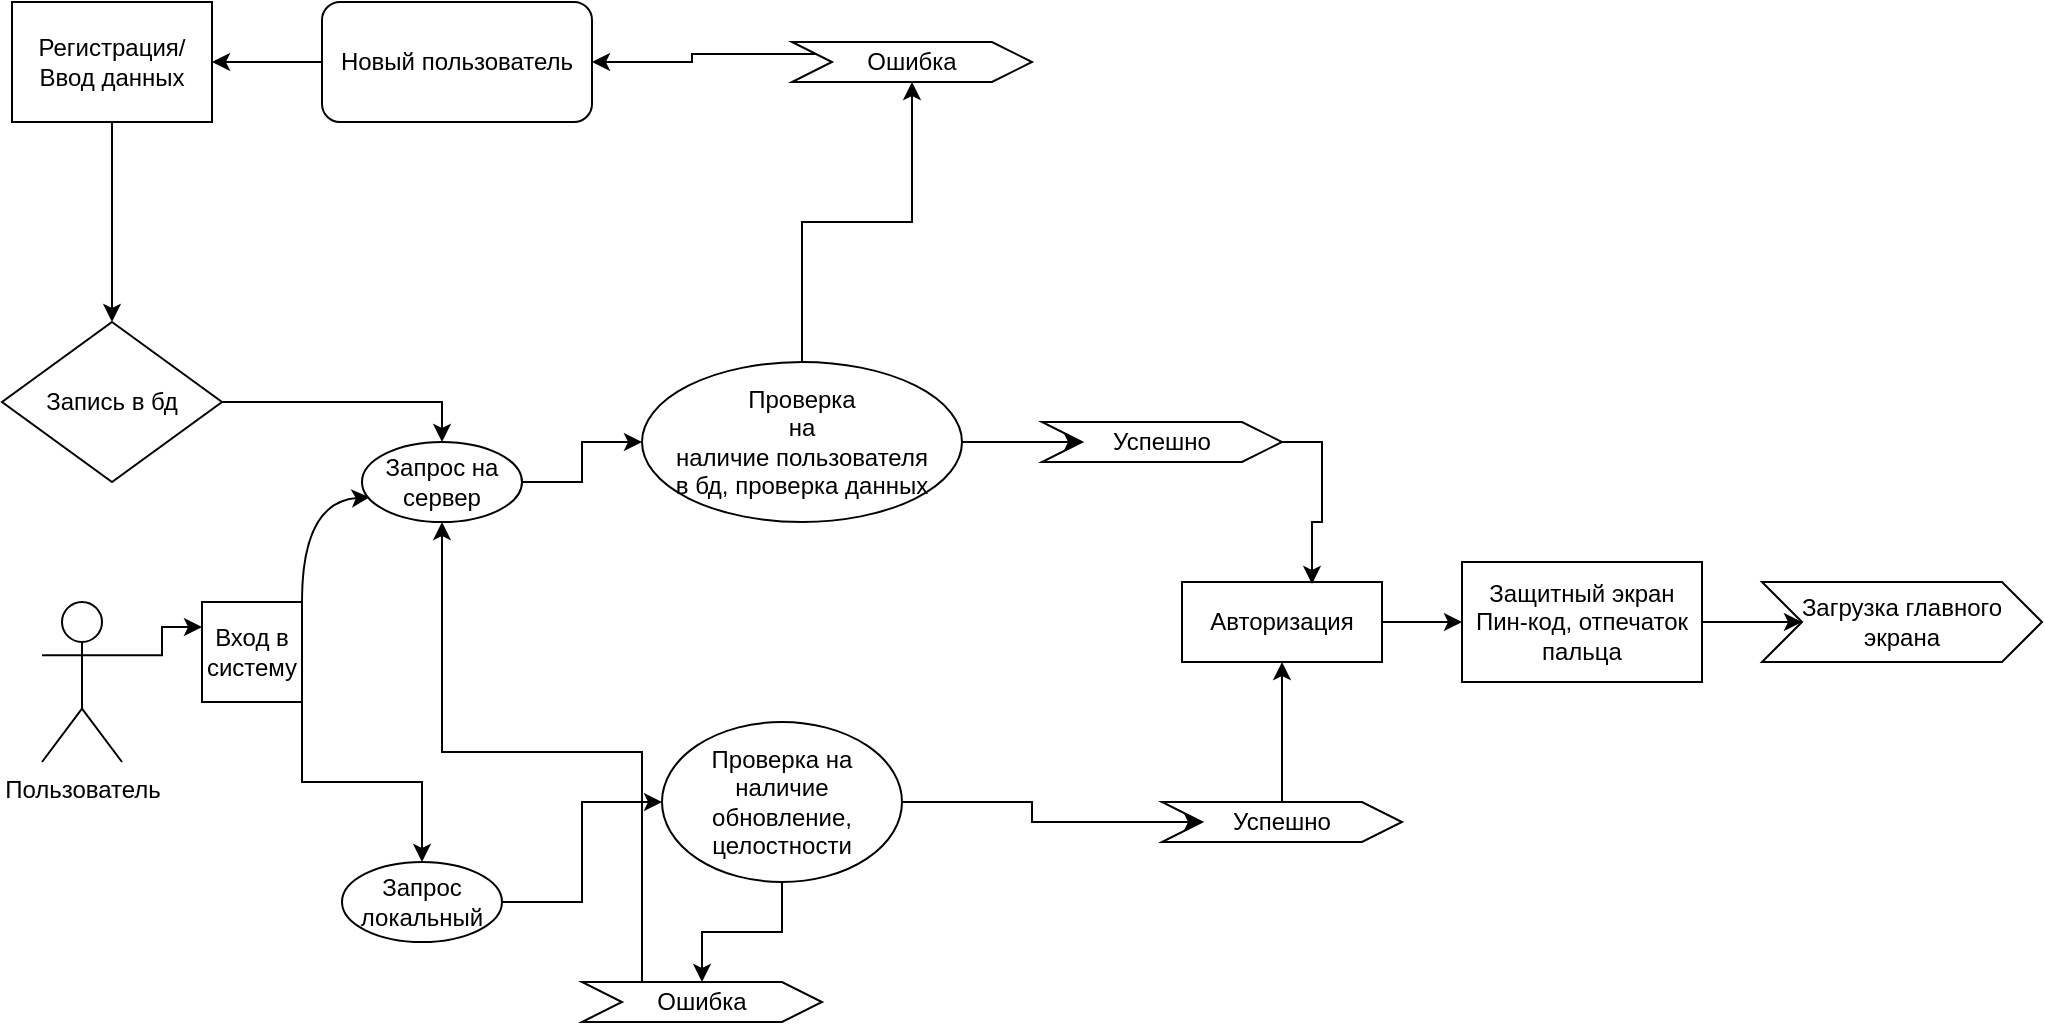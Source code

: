 <mxfile version="20.5.1" type="github">
  <diagram id="k_mQLQQeRcscMPAkfr1K" name="Page-1">
    <mxGraphModel dx="2272" dy="794" grid="1" gridSize="10" guides="1" tooltips="1" connect="1" arrows="1" fold="1" page="1" pageScale="1" pageWidth="850" pageHeight="1100" math="0" shadow="0">
      <root>
        <mxCell id="0" />
        <mxCell id="1" parent="0" />
        <mxCell id="R9fJtgLE9qpKzejMpYKI-48" style="edgeStyle=orthogonalEdgeStyle;rounded=0;orthogonalLoop=1;jettySize=auto;html=1;exitX=1;exitY=0.333;exitDx=0;exitDy=0;exitPerimeter=0;entryX=0;entryY=0.25;entryDx=0;entryDy=0;" parent="1" source="R9fJtgLE9qpKzejMpYKI-1" target="R9fJtgLE9qpKzejMpYKI-5" edge="1">
          <mxGeometry relative="1" as="geometry" />
        </mxCell>
        <mxCell id="R9fJtgLE9qpKzejMpYKI-1" value="Пользователь" style="shape=umlActor;verticalLabelPosition=bottom;verticalAlign=top;html=1;outlineConnect=0;" parent="1" vertex="1">
          <mxGeometry x="-10" y="490" width="40" height="80" as="geometry" />
        </mxCell>
        <mxCell id="R9fJtgLE9qpKzejMpYKI-24" style="edgeStyle=orthogonalEdgeStyle;rounded=0;orthogonalLoop=1;jettySize=auto;html=1;exitX=1;exitY=0.5;exitDx=0;exitDy=0;entryX=0;entryY=0.5;entryDx=0;entryDy=0;" parent="1" source="R9fJtgLE9qpKzejMpYKI-3" target="R9fJtgLE9qpKzejMpYKI-8" edge="1">
          <mxGeometry relative="1" as="geometry" />
        </mxCell>
        <mxCell id="R9fJtgLE9qpKzejMpYKI-3" value="Запрос на сервер" style="ellipse;whiteSpace=wrap;html=1;" parent="1" vertex="1">
          <mxGeometry x="150" y="410" width="80" height="40" as="geometry" />
        </mxCell>
        <mxCell id="R9fJtgLE9qpKzejMpYKI-54" style="edgeStyle=orthogonalEdgeStyle;rounded=0;orthogonalLoop=1;jettySize=auto;html=1;exitX=1;exitY=0.5;exitDx=0;exitDy=0;" parent="1" source="R9fJtgLE9qpKzejMpYKI-4" target="R9fJtgLE9qpKzejMpYKI-9" edge="1">
          <mxGeometry relative="1" as="geometry" />
        </mxCell>
        <mxCell id="R9fJtgLE9qpKzejMpYKI-4" value="Запрос локальный" style="ellipse;whiteSpace=wrap;html=1;" parent="1" vertex="1">
          <mxGeometry x="140" y="620" width="80" height="40" as="geometry" />
        </mxCell>
        <mxCell id="R9fJtgLE9qpKzejMpYKI-25" style="edgeStyle=orthogonalEdgeStyle;rounded=0;orthogonalLoop=1;jettySize=auto;html=1;exitX=1;exitY=1;exitDx=0;exitDy=0;" parent="1" source="R9fJtgLE9qpKzejMpYKI-5" target="R9fJtgLE9qpKzejMpYKI-4" edge="1">
          <mxGeometry relative="1" as="geometry" />
        </mxCell>
        <mxCell id="R9fJtgLE9qpKzejMpYKI-5" value="Вход в систему" style="whiteSpace=wrap;html=1;aspect=fixed;" parent="1" vertex="1">
          <mxGeometry x="70" y="490" width="50" height="50" as="geometry" />
        </mxCell>
        <mxCell id="R9fJtgLE9qpKzejMpYKI-35" style="edgeStyle=orthogonalEdgeStyle;rounded=0;orthogonalLoop=1;jettySize=auto;html=1;exitX=0.5;exitY=0;exitDx=0;exitDy=0;entryX=0.5;entryY=1;entryDx=0;entryDy=0;" parent="1" source="R9fJtgLE9qpKzejMpYKI-8" target="R9fJtgLE9qpKzejMpYKI-36" edge="1">
          <mxGeometry relative="1" as="geometry" />
        </mxCell>
        <mxCell id="R9fJtgLE9qpKzejMpYKI-50" style="edgeStyle=orthogonalEdgeStyle;rounded=0;orthogonalLoop=1;jettySize=auto;html=1;exitX=1;exitY=0.5;exitDx=0;exitDy=0;entryX=0;entryY=0.5;entryDx=0;entryDy=0;" parent="1" source="R9fJtgLE9qpKzejMpYKI-8" target="R9fJtgLE9qpKzejMpYKI-49" edge="1">
          <mxGeometry relative="1" as="geometry" />
        </mxCell>
        <mxCell id="R9fJtgLE9qpKzejMpYKI-8" value="Проверка&lt;br&gt;на&lt;br&gt;наличие пользователя&lt;br&gt;в бд, проверка данных" style="ellipse;whiteSpace=wrap;html=1;" parent="1" vertex="1">
          <mxGeometry x="290" y="370" width="160" height="80" as="geometry" />
        </mxCell>
        <mxCell id="R9fJtgLE9qpKzejMpYKI-22" style="edgeStyle=orthogonalEdgeStyle;rounded=0;orthogonalLoop=1;jettySize=auto;html=1;exitX=1;exitY=0.5;exitDx=0;exitDy=0;entryX=0;entryY=0.5;entryDx=0;entryDy=0;" parent="1" source="R9fJtgLE9qpKzejMpYKI-9" target="R9fJtgLE9qpKzejMpYKI-14" edge="1">
          <mxGeometry relative="1" as="geometry" />
        </mxCell>
        <mxCell id="R9fJtgLE9qpKzejMpYKI-23" style="edgeStyle=orthogonalEdgeStyle;rounded=0;orthogonalLoop=1;jettySize=auto;html=1;" parent="1" source="R9fJtgLE9qpKzejMpYKI-9" target="R9fJtgLE9qpKzejMpYKI-20" edge="1">
          <mxGeometry relative="1" as="geometry" />
        </mxCell>
        <mxCell id="R9fJtgLE9qpKzejMpYKI-9" value="Проверка на наличие обновление, целостности" style="ellipse;whiteSpace=wrap;html=1;" parent="1" vertex="1">
          <mxGeometry x="300" y="550" width="120" height="80" as="geometry" />
        </mxCell>
        <mxCell id="R9fJtgLE9qpKzejMpYKI-10" value="" style="curved=1;endArrow=classic;html=1;rounded=0;entryX=0.048;entryY=0.69;entryDx=0;entryDy=0;entryPerimeter=0;" parent="1" target="R9fJtgLE9qpKzejMpYKI-3" edge="1">
          <mxGeometry width="50" height="50" relative="1" as="geometry">
            <mxPoint x="120" y="490" as="sourcePoint" />
            <mxPoint x="170" y="440" as="targetPoint" />
            <Array as="points">
              <mxPoint x="120" y="440" />
            </Array>
          </mxGeometry>
        </mxCell>
        <mxCell id="R9fJtgLE9qpKzejMpYKI-32" style="edgeStyle=orthogonalEdgeStyle;rounded=0;orthogonalLoop=1;jettySize=auto;html=1;exitX=1;exitY=0.5;exitDx=0;exitDy=0;" parent="1" source="R9fJtgLE9qpKzejMpYKI-12" target="R9fJtgLE9qpKzejMpYKI-31" edge="1">
          <mxGeometry relative="1" as="geometry" />
        </mxCell>
        <mxCell id="R9fJtgLE9qpKzejMpYKI-12" value="Авторизация" style="rounded=0;whiteSpace=wrap;html=1;" parent="1" vertex="1">
          <mxGeometry x="560" y="480" width="100" height="40" as="geometry" />
        </mxCell>
        <mxCell id="R9fJtgLE9qpKzejMpYKI-16" style="edgeStyle=orthogonalEdgeStyle;rounded=0;orthogonalLoop=1;jettySize=auto;html=1;" parent="1" source="R9fJtgLE9qpKzejMpYKI-14" target="R9fJtgLE9qpKzejMpYKI-12" edge="1">
          <mxGeometry relative="1" as="geometry" />
        </mxCell>
        <mxCell id="R9fJtgLE9qpKzejMpYKI-14" value="Успешно" style="shape=step;perimeter=stepPerimeter;whiteSpace=wrap;html=1;fixedSize=1;" parent="1" vertex="1">
          <mxGeometry x="550" y="590" width="120" height="20" as="geometry" />
        </mxCell>
        <mxCell id="R9fJtgLE9qpKzejMpYKI-21" style="edgeStyle=orthogonalEdgeStyle;rounded=0;orthogonalLoop=1;jettySize=auto;html=1;exitX=1;exitY=0.5;exitDx=0;exitDy=0;entryX=0.5;entryY=1;entryDx=0;entryDy=0;" parent="1" source="R9fJtgLE9qpKzejMpYKI-20" target="R9fJtgLE9qpKzejMpYKI-3" edge="1">
          <mxGeometry relative="1" as="geometry">
            <Array as="points">
              <mxPoint x="290" y="690" />
              <mxPoint x="290" y="565" />
              <mxPoint x="190" y="565" />
            </Array>
          </mxGeometry>
        </mxCell>
        <mxCell id="R9fJtgLE9qpKzejMpYKI-20" value="Ошибка" style="shape=step;perimeter=stepPerimeter;whiteSpace=wrap;html=1;fixedSize=1;" parent="1" vertex="1">
          <mxGeometry x="260" y="680" width="120" height="20" as="geometry" />
        </mxCell>
        <mxCell id="R9fJtgLE9qpKzejMpYKI-27" value="Загрузка главного экрана" style="shape=step;perimeter=stepPerimeter;whiteSpace=wrap;html=1;fixedSize=1;" parent="1" vertex="1">
          <mxGeometry x="850" y="480" width="140" height="40" as="geometry" />
        </mxCell>
        <mxCell id="R9fJtgLE9qpKzejMpYKI-33" style="edgeStyle=orthogonalEdgeStyle;rounded=0;orthogonalLoop=1;jettySize=auto;html=1;exitX=1;exitY=0.5;exitDx=0;exitDy=0;entryX=0;entryY=0.5;entryDx=0;entryDy=0;" parent="1" source="R9fJtgLE9qpKzejMpYKI-31" target="R9fJtgLE9qpKzejMpYKI-27" edge="1">
          <mxGeometry relative="1" as="geometry" />
        </mxCell>
        <mxCell id="R9fJtgLE9qpKzejMpYKI-31" value="Защитный экран&lt;br&gt;Пин-код, отпечаток пальца" style="rounded=0;whiteSpace=wrap;html=1;" parent="1" vertex="1">
          <mxGeometry x="700" y="470" width="120" height="60" as="geometry" />
        </mxCell>
        <mxCell id="R9fJtgLE9qpKzejMpYKI-41" style="edgeStyle=orthogonalEdgeStyle;rounded=0;orthogonalLoop=1;jettySize=auto;html=1;exitX=0;exitY=0.25;exitDx=0;exitDy=0;entryX=1;entryY=0.5;entryDx=0;entryDy=0;" parent="1" source="R9fJtgLE9qpKzejMpYKI-36" target="R9fJtgLE9qpKzejMpYKI-40" edge="1">
          <mxGeometry relative="1" as="geometry" />
        </mxCell>
        <mxCell id="R9fJtgLE9qpKzejMpYKI-36" value="Ошибка" style="shape=step;perimeter=stepPerimeter;whiteSpace=wrap;html=1;fixedSize=1;" parent="1" vertex="1">
          <mxGeometry x="365" y="210" width="120" height="20" as="geometry" />
        </mxCell>
        <mxCell id="R9fJtgLE9qpKzejMpYKI-44" style="edgeStyle=orthogonalEdgeStyle;rounded=0;orthogonalLoop=1;jettySize=auto;html=1;exitX=0;exitY=0.5;exitDx=0;exitDy=0;entryX=1;entryY=0.5;entryDx=0;entryDy=0;" parent="1" source="R9fJtgLE9qpKzejMpYKI-40" target="R9fJtgLE9qpKzejMpYKI-42" edge="1">
          <mxGeometry relative="1" as="geometry" />
        </mxCell>
        <mxCell id="R9fJtgLE9qpKzejMpYKI-40" value="Новый пользователь&lt;br&gt;" style="rounded=1;whiteSpace=wrap;html=1;" parent="1" vertex="1">
          <mxGeometry x="130" y="190" width="135" height="60" as="geometry" />
        </mxCell>
        <mxCell id="R9fJtgLE9qpKzejMpYKI-45" style="edgeStyle=orthogonalEdgeStyle;rounded=0;orthogonalLoop=1;jettySize=auto;html=1;" parent="1" source="R9fJtgLE9qpKzejMpYKI-42" edge="1">
          <mxGeometry relative="1" as="geometry">
            <mxPoint x="25" y="350" as="targetPoint" />
          </mxGeometry>
        </mxCell>
        <mxCell id="R9fJtgLE9qpKzejMpYKI-42" value="Регистрация/&lt;br&gt;Ввод данных" style="rounded=0;whiteSpace=wrap;html=1;" parent="1" vertex="1">
          <mxGeometry x="-25" y="190" width="100" height="60" as="geometry" />
        </mxCell>
        <mxCell id="R9fJtgLE9qpKzejMpYKI-47" style="edgeStyle=orthogonalEdgeStyle;rounded=0;orthogonalLoop=1;jettySize=auto;html=1;exitX=1;exitY=0.5;exitDx=0;exitDy=0;entryX=0.5;entryY=0;entryDx=0;entryDy=0;" parent="1" source="R9fJtgLE9qpKzejMpYKI-43" target="R9fJtgLE9qpKzejMpYKI-3" edge="1">
          <mxGeometry relative="1" as="geometry" />
        </mxCell>
        <mxCell id="R9fJtgLE9qpKzejMpYKI-43" value="Запись в бд" style="rhombus;whiteSpace=wrap;html=1;" parent="1" vertex="1">
          <mxGeometry x="-30" y="350" width="110" height="80" as="geometry" />
        </mxCell>
        <mxCell id="R9fJtgLE9qpKzejMpYKI-52" style="edgeStyle=orthogonalEdgeStyle;rounded=0;orthogonalLoop=1;jettySize=auto;html=1;exitX=1;exitY=0.5;exitDx=0;exitDy=0;entryX=0.65;entryY=0.025;entryDx=0;entryDy=0;entryPerimeter=0;" parent="1" source="R9fJtgLE9qpKzejMpYKI-49" target="R9fJtgLE9qpKzejMpYKI-12" edge="1">
          <mxGeometry relative="1" as="geometry" />
        </mxCell>
        <mxCell id="R9fJtgLE9qpKzejMpYKI-49" value="Успешно" style="shape=step;perimeter=stepPerimeter;whiteSpace=wrap;html=1;fixedSize=1;" parent="1" vertex="1">
          <mxGeometry x="490" y="400" width="120" height="20" as="geometry" />
        </mxCell>
      </root>
    </mxGraphModel>
  </diagram>
</mxfile>
